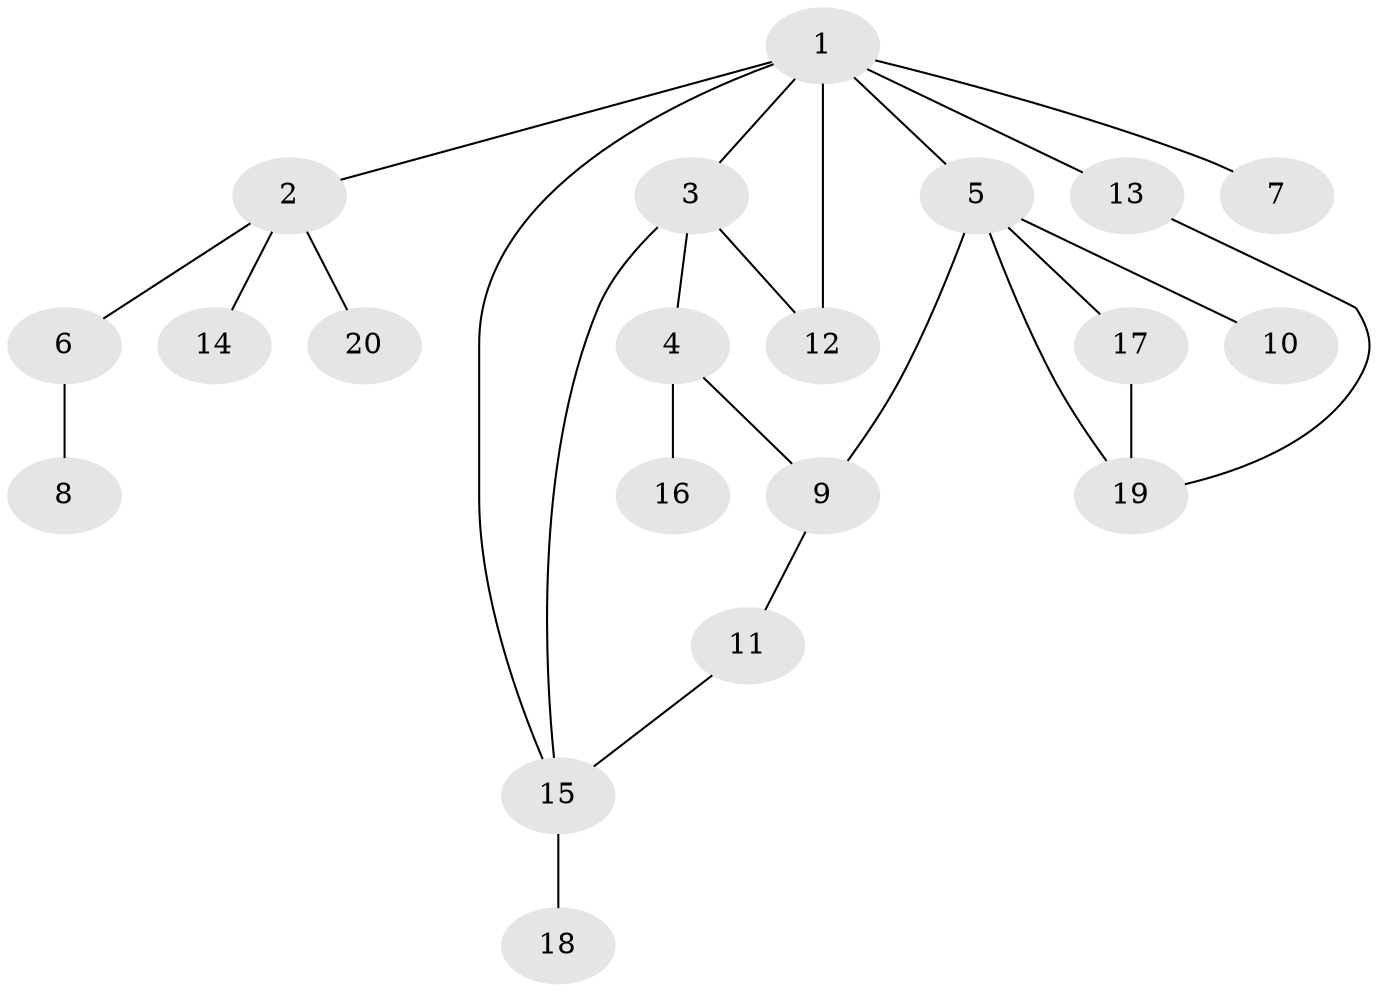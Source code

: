 // Generated by graph-tools (version 1.1) at 2025/46/02/15/25 05:46:28]
// undirected, 20 vertices, 25 edges
graph export_dot {
graph [start="1"]
  node [color=gray90,style=filled];
  1;
  2;
  3;
  4;
  5;
  6;
  7;
  8;
  9;
  10;
  11;
  12;
  13;
  14;
  15;
  16;
  17;
  18;
  19;
  20;
  1 -- 2;
  1 -- 3;
  1 -- 5;
  1 -- 7;
  1 -- 13;
  1 -- 12;
  1 -- 15;
  2 -- 6;
  2 -- 14;
  2 -- 20;
  3 -- 4;
  3 -- 12;
  3 -- 15;
  4 -- 9;
  4 -- 16;
  5 -- 10;
  5 -- 17;
  5 -- 19;
  5 -- 9;
  6 -- 8;
  9 -- 11;
  11 -- 15;
  13 -- 19;
  15 -- 18;
  17 -- 19;
}
